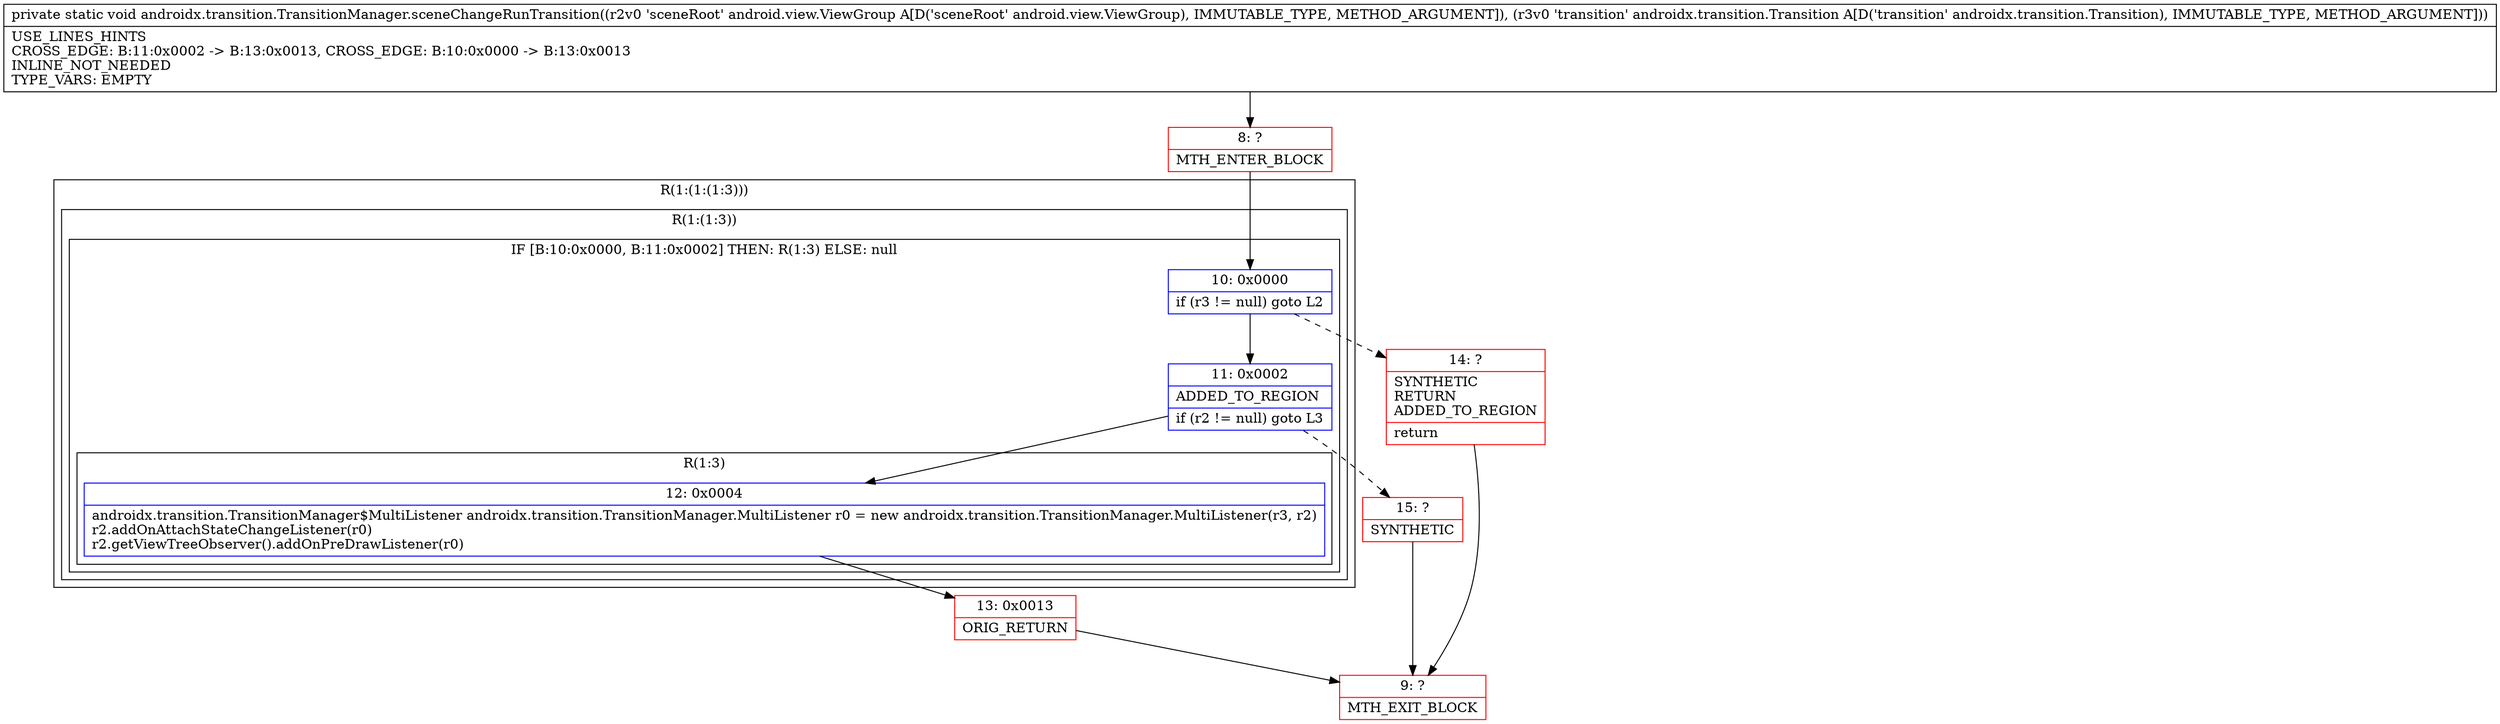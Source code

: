 digraph "CFG forandroidx.transition.TransitionManager.sceneChangeRunTransition(Landroid\/view\/ViewGroup;Landroidx\/transition\/Transition;)V" {
subgraph cluster_Region_1048791953 {
label = "R(1:(1:(1:3)))";
node [shape=record,color=blue];
subgraph cluster_Region_294343884 {
label = "R(1:(1:3))";
node [shape=record,color=blue];
subgraph cluster_IfRegion_494877221 {
label = "IF [B:10:0x0000, B:11:0x0002] THEN: R(1:3) ELSE: null";
node [shape=record,color=blue];
Node_10 [shape=record,label="{10\:\ 0x0000|if (r3 != null) goto L2\l}"];
Node_11 [shape=record,label="{11\:\ 0x0002|ADDED_TO_REGION\l|if (r2 != null) goto L3\l}"];
subgraph cluster_Region_1535510541 {
label = "R(1:3)";
node [shape=record,color=blue];
Node_12 [shape=record,label="{12\:\ 0x0004|androidx.transition.TransitionManager$MultiListener androidx.transition.TransitionManager.MultiListener r0 = new androidx.transition.TransitionManager.MultiListener(r3, r2)\lr2.addOnAttachStateChangeListener(r0)\lr2.getViewTreeObserver().addOnPreDrawListener(r0)\l}"];
}
}
}
}
Node_8 [shape=record,color=red,label="{8\:\ ?|MTH_ENTER_BLOCK\l}"];
Node_13 [shape=record,color=red,label="{13\:\ 0x0013|ORIG_RETURN\l}"];
Node_9 [shape=record,color=red,label="{9\:\ ?|MTH_EXIT_BLOCK\l}"];
Node_15 [shape=record,color=red,label="{15\:\ ?|SYNTHETIC\l}"];
Node_14 [shape=record,color=red,label="{14\:\ ?|SYNTHETIC\lRETURN\lADDED_TO_REGION\l|return\l}"];
MethodNode[shape=record,label="{private static void androidx.transition.TransitionManager.sceneChangeRunTransition((r2v0 'sceneRoot' android.view.ViewGroup A[D('sceneRoot' android.view.ViewGroup), IMMUTABLE_TYPE, METHOD_ARGUMENT]), (r3v0 'transition' androidx.transition.Transition A[D('transition' androidx.transition.Transition), IMMUTABLE_TYPE, METHOD_ARGUMENT]))  | USE_LINES_HINTS\lCROSS_EDGE: B:11:0x0002 \-\> B:13:0x0013, CROSS_EDGE: B:10:0x0000 \-\> B:13:0x0013\lINLINE_NOT_NEEDED\lTYPE_VARS: EMPTY\l}"];
MethodNode -> Node_8;Node_10 -> Node_11;
Node_10 -> Node_14[style=dashed];
Node_11 -> Node_12;
Node_11 -> Node_15[style=dashed];
Node_12 -> Node_13;
Node_8 -> Node_10;
Node_13 -> Node_9;
Node_15 -> Node_9;
Node_14 -> Node_9;
}

